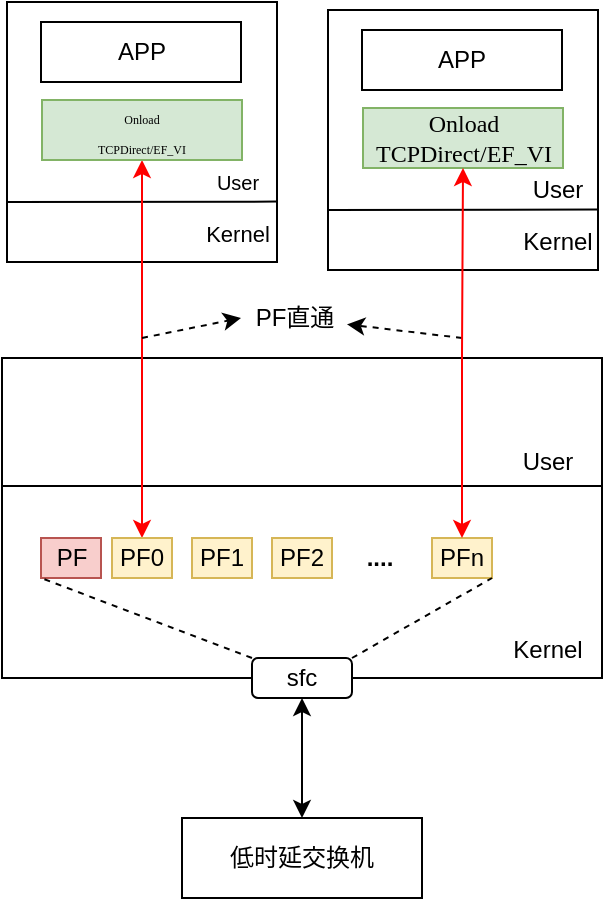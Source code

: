 <mxfile version="14.9.1" type="github">
  <diagram id="pAxe7fO_zSmbPun_YmI4" name="Page-1">
    <mxGraphModel dx="976" dy="1594" grid="1" gridSize="10" guides="1" tooltips="1" connect="1" arrows="1" fold="1" page="1" pageScale="1" pageWidth="827" pageHeight="1169" math="0" shadow="0">
      <root>
        <mxCell id="0" />
        <mxCell id="1" parent="0" />
        <mxCell id="0Ws_aGE-aThlT3cQW4Rr-1" value="" style="rounded=0;whiteSpace=wrap;html=1;" parent="1" vertex="1">
          <mxGeometry x="190" y="90" width="300" height="160" as="geometry" />
        </mxCell>
        <mxCell id="0Ws_aGE-aThlT3cQW4Rr-24" style="edgeStyle=orthogonalEdgeStyle;rounded=0;orthogonalLoop=1;jettySize=auto;html=1;exitX=0.5;exitY=1;exitDx=0;exitDy=0;entryX=0.5;entryY=0;entryDx=0;entryDy=0;startArrow=classic;startFill=1;" parent="1" source="0Ws_aGE-aThlT3cQW4Rr-2" target="0Ws_aGE-aThlT3cQW4Rr-23" edge="1">
          <mxGeometry relative="1" as="geometry" />
        </mxCell>
        <mxCell id="0Ws_aGE-aThlT3cQW4Rr-2" value="sfc" style="rounded=1;whiteSpace=wrap;html=1;" parent="1" vertex="1">
          <mxGeometry x="315" y="240" width="50" height="20" as="geometry" />
        </mxCell>
        <mxCell id="0Ws_aGE-aThlT3cQW4Rr-3" value="PF" style="rounded=0;whiteSpace=wrap;html=1;fillColor=#f8cecc;strokeColor=#b85450;" parent="1" vertex="1">
          <mxGeometry x="209.5" y="180" width="30" height="20" as="geometry" />
        </mxCell>
        <mxCell id="0Ws_aGE-aThlT3cQW4Rr-4" value="PF1" style="rounded=0;whiteSpace=wrap;html=1;fillColor=#fff2cc;strokeColor=#d6b656;" parent="1" vertex="1">
          <mxGeometry x="285" y="180" width="30" height="20" as="geometry" />
        </mxCell>
        <mxCell id="0Ws_aGE-aThlT3cQW4Rr-5" value="PF2" style="rounded=0;whiteSpace=wrap;html=1;fillColor=#fff2cc;strokeColor=#d6b656;" parent="1" vertex="1">
          <mxGeometry x="325" y="180" width="30" height="20" as="geometry" />
        </mxCell>
        <mxCell id="0Ws_aGE-aThlT3cQW4Rr-7" value="PFn" style="rounded=0;whiteSpace=wrap;html=1;fillColor=#fff2cc;strokeColor=#d6b656;" parent="1" vertex="1">
          <mxGeometry x="405" y="180" width="30" height="20" as="geometry" />
        </mxCell>
        <mxCell id="0Ws_aGE-aThlT3cQW4Rr-8" value="" style="endArrow=none;dashed=1;html=1;entryX=0;entryY=1;entryDx=0;entryDy=0;exitX=0;exitY=0;exitDx=0;exitDy=0;" parent="1" source="0Ws_aGE-aThlT3cQW4Rr-2" target="0Ws_aGE-aThlT3cQW4Rr-3" edge="1">
          <mxGeometry width="50" height="50" relative="1" as="geometry">
            <mxPoint x="210" y="270" as="sourcePoint" />
            <mxPoint x="260" y="220" as="targetPoint" />
          </mxGeometry>
        </mxCell>
        <mxCell id="0Ws_aGE-aThlT3cQW4Rr-9" value="" style="endArrow=none;dashed=1;html=1;entryX=1;entryY=1;entryDx=0;entryDy=0;exitX=1;exitY=0;exitDx=0;exitDy=0;" parent="1" source="0Ws_aGE-aThlT3cQW4Rr-2" target="0Ws_aGE-aThlT3cQW4Rr-7" edge="1">
          <mxGeometry width="50" height="50" relative="1" as="geometry">
            <mxPoint x="370" y="340" as="sourcePoint" />
            <mxPoint x="420" y="290" as="targetPoint" />
          </mxGeometry>
        </mxCell>
        <mxCell id="0Ws_aGE-aThlT3cQW4Rr-11" value="" style="endArrow=none;html=1;entryX=1;entryY=0.5;entryDx=0;entryDy=0;" parent="1" edge="1">
          <mxGeometry width="50" height="50" relative="1" as="geometry">
            <mxPoint x="190" y="154" as="sourcePoint" />
            <mxPoint x="490" y="154" as="targetPoint" />
          </mxGeometry>
        </mxCell>
        <mxCell id="0Ws_aGE-aThlT3cQW4Rr-12" value="Kernel" style="text;html=1;strokeColor=none;fillColor=none;align=center;verticalAlign=middle;whiteSpace=wrap;rounded=0;" parent="1" vertex="1">
          <mxGeometry x="443" y="226" width="40" height="20" as="geometry" />
        </mxCell>
        <mxCell id="0Ws_aGE-aThlT3cQW4Rr-13" value="User" style="text;html=1;strokeColor=none;fillColor=none;align=center;verticalAlign=middle;whiteSpace=wrap;rounded=0;" parent="1" vertex="1">
          <mxGeometry x="443" y="132" width="40" height="20" as="geometry" />
        </mxCell>
        <mxCell id="0Ws_aGE-aThlT3cQW4Rr-18" value="" style="rounded=0;whiteSpace=wrap;html=1;" parent="1" vertex="1">
          <mxGeometry x="353" y="-84" width="135" height="130" as="geometry" />
        </mxCell>
        <mxCell id="0Ws_aGE-aThlT3cQW4Rr-19" value="" style="endArrow=none;html=1;entryX=1;entryY=0.68;entryDx=0;entryDy=0;exitX=0;exitY=0.5;exitDx=0;exitDy=0;entryPerimeter=0;" parent="1" edge="1">
          <mxGeometry width="50" height="50" relative="1" as="geometry">
            <mxPoint x="353" y="16" as="sourcePoint" />
            <mxPoint x="488" y="15.8" as="targetPoint" />
          </mxGeometry>
        </mxCell>
        <mxCell id="0Ws_aGE-aThlT3cQW4Rr-20" value="Kernel" style="text;html=1;strokeColor=none;fillColor=none;align=center;verticalAlign=middle;whiteSpace=wrap;rounded=0;" parent="1" vertex="1">
          <mxGeometry x="448" y="22" width="40" height="20" as="geometry" />
        </mxCell>
        <mxCell id="0Ws_aGE-aThlT3cQW4Rr-21" value="User" style="text;html=1;strokeColor=none;fillColor=none;align=center;verticalAlign=middle;whiteSpace=wrap;rounded=0;" parent="1" vertex="1">
          <mxGeometry x="448" y="-4" width="40" height="20" as="geometry" />
        </mxCell>
        <mxCell id="0Ws_aGE-aThlT3cQW4Rr-23" value="低时延交换机" style="rounded=0;whiteSpace=wrap;html=1;" parent="1" vertex="1">
          <mxGeometry x="280" y="320" width="120" height="40" as="geometry" />
        </mxCell>
        <mxCell id="0Ws_aGE-aThlT3cQW4Rr-27" value="" style="endArrow=classic;html=1;dashed=1;" parent="1" target="0Ws_aGE-aThlT3cQW4Rr-28" edge="1">
          <mxGeometry width="50" height="50" relative="1" as="geometry">
            <mxPoint x="420" y="80" as="sourcePoint" />
            <mxPoint x="490" y="60" as="targetPoint" />
          </mxGeometry>
        </mxCell>
        <mxCell id="0Ws_aGE-aThlT3cQW4Rr-28" value="PF直通" style="text;html=1;strokeColor=none;fillColor=none;align=center;verticalAlign=middle;whiteSpace=wrap;rounded=0;" parent="1" vertex="1">
          <mxGeometry x="309.5" y="60" width="53" height="20" as="geometry" />
        </mxCell>
        <mxCell id="TSB7angusZEn2UEh8FW--1" value="&lt;b&gt;....&lt;/b&gt;" style="text;html=1;strokeColor=none;fillColor=none;align=center;verticalAlign=middle;whiteSpace=wrap;rounded=0;" parent="1" vertex="1">
          <mxGeometry x="359" y="180" width="40" height="20" as="geometry" />
        </mxCell>
        <mxCell id="TSB7angusZEn2UEh8FW--2" value="&lt;font face=&quot;Times New Roman&quot;&gt;Onload&lt;br&gt;TCPDirect/EF_VI&lt;/font&gt;" style="rounded=0;whiteSpace=wrap;html=1;fillColor=#d5e8d4;strokeColor=#82b366;" parent="1" vertex="1">
          <mxGeometry x="370.5" y="-35" width="100" height="30" as="geometry" />
        </mxCell>
        <mxCell id="TSB7angusZEn2UEh8FW--5" value="APP" style="rounded=0;whiteSpace=wrap;html=1;" parent="1" vertex="1">
          <mxGeometry x="370" y="-74" width="100" height="30" as="geometry" />
        </mxCell>
        <mxCell id="TSB7angusZEn2UEh8FW--3" style="edgeStyle=orthogonalEdgeStyle;rounded=0;orthogonalLoop=1;jettySize=auto;html=1;exitX=0.5;exitY=0;exitDx=0;exitDy=0;entryX=0.5;entryY=1;entryDx=0;entryDy=0;strokeColor=#FF0000;strokeWidth=1;startArrow=classic;startFill=1;" parent="1" source="0Ws_aGE-aThlT3cQW4Rr-7" target="TSB7angusZEn2UEh8FW--2" edge="1">
          <mxGeometry relative="1" as="geometry" />
        </mxCell>
        <mxCell id="TSB7angusZEn2UEh8FW--6" value="" style="rounded=0;whiteSpace=wrap;html=1;" parent="1" vertex="1">
          <mxGeometry x="192.5" y="-88" width="135" height="130" as="geometry" />
        </mxCell>
        <mxCell id="TSB7angusZEn2UEh8FW--7" value="" style="endArrow=none;html=1;entryX=1;entryY=0.68;entryDx=0;entryDy=0;exitX=0;exitY=0.5;exitDx=0;exitDy=0;entryPerimeter=0;" parent="1" edge="1">
          <mxGeometry width="50" height="50" relative="1" as="geometry">
            <mxPoint x="192.5" y="12" as="sourcePoint" />
            <mxPoint x="327.5" y="11.8" as="targetPoint" />
          </mxGeometry>
        </mxCell>
        <mxCell id="TSB7angusZEn2UEh8FW--8" value="&lt;font style=&quot;font-size: 11px&quot;&gt;Kernel&lt;/font&gt;" style="text;html=1;strokeColor=none;fillColor=none;align=center;verticalAlign=middle;whiteSpace=wrap;rounded=0;" parent="1" vertex="1">
          <mxGeometry x="287.5" y="18" width="40" height="20" as="geometry" />
        </mxCell>
        <mxCell id="TSB7angusZEn2UEh8FW--9" value="&lt;font style=&quot;font-size: 10px&quot;&gt;User&lt;/font&gt;" style="text;html=1;strokeColor=none;fillColor=none;align=center;verticalAlign=middle;whiteSpace=wrap;rounded=0;" parent="1" vertex="1">
          <mxGeometry x="287.5" y="-8" width="40" height="20" as="geometry" />
        </mxCell>
        <mxCell id="TSB7angusZEn2UEh8FW--13" style="edgeStyle=orthogonalEdgeStyle;rounded=0;orthogonalLoop=1;jettySize=auto;html=1;exitX=0.5;exitY=1;exitDx=0;exitDy=0;entryX=0.5;entryY=0;entryDx=0;entryDy=0;startArrow=classic;startFill=1;strokeColor=#FF0000;strokeWidth=1;" parent="1" source="TSB7angusZEn2UEh8FW--10" target="TSB7angusZEn2UEh8FW--12" edge="1">
          <mxGeometry relative="1" as="geometry" />
        </mxCell>
        <mxCell id="TSB7angusZEn2UEh8FW--10" value="&lt;font style=&quot;font-size: 6px&quot; face=&quot;Times New Roman&quot;&gt;Onload&lt;br style=&quot;font-size: 6px&quot;&gt;TCPDirect/EF_VI&lt;/font&gt;" style="rounded=0;whiteSpace=wrap;html=1;fillColor=#d5e8d4;strokeColor=#82b366;" parent="1" vertex="1">
          <mxGeometry x="210" y="-39" width="100" height="30" as="geometry" />
        </mxCell>
        <mxCell id="TSB7angusZEn2UEh8FW--11" value="APP" style="rounded=0;whiteSpace=wrap;html=1;" parent="1" vertex="1">
          <mxGeometry x="209.5" y="-78" width="100" height="30" as="geometry" />
        </mxCell>
        <mxCell id="TSB7angusZEn2UEh8FW--12" value="PF0" style="rounded=0;whiteSpace=wrap;html=1;fillColor=#fff2cc;strokeColor=#d6b656;" parent="1" vertex="1">
          <mxGeometry x="245" y="180" width="30" height="20" as="geometry" />
        </mxCell>
        <mxCell id="TSB7angusZEn2UEh8FW--14" value="" style="endArrow=classic;html=1;dashed=1;entryX=0;entryY=0.5;entryDx=0;entryDy=0;" parent="1" target="0Ws_aGE-aThlT3cQW4Rr-28" edge="1">
          <mxGeometry width="50" height="50" relative="1" as="geometry">
            <mxPoint x="260" y="80" as="sourcePoint" />
            <mxPoint x="470" y="60" as="targetPoint" />
          </mxGeometry>
        </mxCell>
      </root>
    </mxGraphModel>
  </diagram>
</mxfile>

